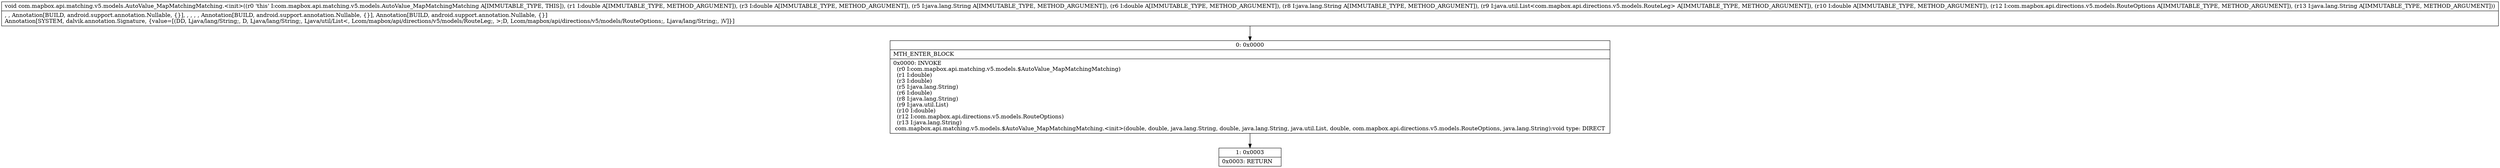 digraph "CFG forcom.mapbox.api.matching.v5.models.AutoValue_MapMatchingMatching.\<init\>(DDLjava\/lang\/String;DLjava\/lang\/String;Ljava\/util\/List;DLcom\/mapbox\/api\/directions\/v5\/models\/RouteOptions;Ljava\/lang\/String;)V" {
Node_0 [shape=record,label="{0\:\ 0x0000|MTH_ENTER_BLOCK\l|0x0000: INVOKE  \l  (r0 I:com.mapbox.api.matching.v5.models.$AutoValue_MapMatchingMatching)\l  (r1 I:double)\l  (r3 I:double)\l  (r5 I:java.lang.String)\l  (r6 I:double)\l  (r8 I:java.lang.String)\l  (r9 I:java.util.List)\l  (r10 I:double)\l  (r12 I:com.mapbox.api.directions.v5.models.RouteOptions)\l  (r13 I:java.lang.String)\l com.mapbox.api.matching.v5.models.$AutoValue_MapMatchingMatching.\<init\>(double, double, java.lang.String, double, java.lang.String, java.util.List, double, com.mapbox.api.directions.v5.models.RouteOptions, java.lang.String):void type: DIRECT \l}"];
Node_1 [shape=record,label="{1\:\ 0x0003|0x0003: RETURN   \l}"];
MethodNode[shape=record,label="{void com.mapbox.api.matching.v5.models.AutoValue_MapMatchingMatching.\<init\>((r0 'this' I:com.mapbox.api.matching.v5.models.AutoValue_MapMatchingMatching A[IMMUTABLE_TYPE, THIS]), (r1 I:double A[IMMUTABLE_TYPE, METHOD_ARGUMENT]), (r3 I:double A[IMMUTABLE_TYPE, METHOD_ARGUMENT]), (r5 I:java.lang.String A[IMMUTABLE_TYPE, METHOD_ARGUMENT]), (r6 I:double A[IMMUTABLE_TYPE, METHOD_ARGUMENT]), (r8 I:java.lang.String A[IMMUTABLE_TYPE, METHOD_ARGUMENT]), (r9 I:java.util.List\<com.mapbox.api.directions.v5.models.RouteLeg\> A[IMMUTABLE_TYPE, METHOD_ARGUMENT]), (r10 I:double A[IMMUTABLE_TYPE, METHOD_ARGUMENT]), (r12 I:com.mapbox.api.directions.v5.models.RouteOptions A[IMMUTABLE_TYPE, METHOD_ARGUMENT]), (r13 I:java.lang.String A[IMMUTABLE_TYPE, METHOD_ARGUMENT]))  | , , Annotation[BUILD, android.support.annotation.Nullable, \{\}], , , , , Annotation[BUILD, android.support.annotation.Nullable, \{\}], Annotation[BUILD, android.support.annotation.Nullable, \{\}]\lAnnotation[SYSTEM, dalvik.annotation.Signature, \{value=[(DD, Ljava\/lang\/String;, D, Ljava\/lang\/String;, Ljava\/util\/List\<, Lcom\/mapbox\/api\/directions\/v5\/models\/RouteLeg;, \>;D, Lcom\/mapbox\/api\/directions\/v5\/models\/RouteOptions;, Ljava\/lang\/String;, )V]\}]\l}"];
MethodNode -> Node_0;
Node_0 -> Node_1;
}

